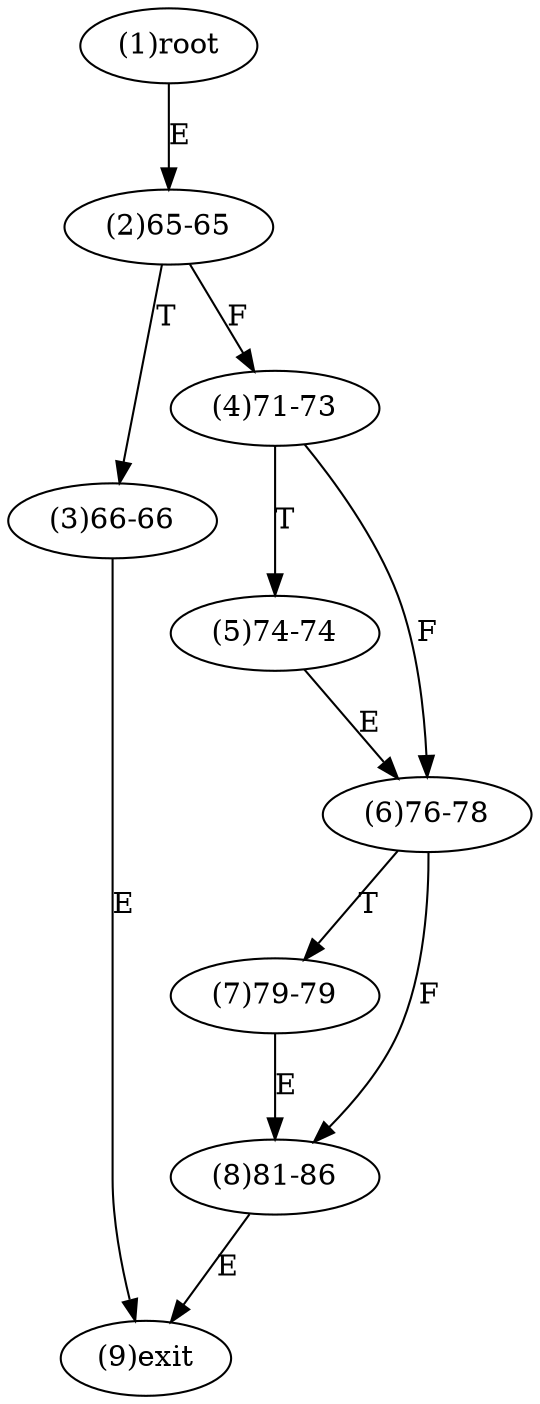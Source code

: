 digraph "" { 
1[ label="(1)root"];
2[ label="(2)65-65"];
3[ label="(3)66-66"];
4[ label="(4)71-73"];
5[ label="(5)74-74"];
6[ label="(6)76-78"];
7[ label="(7)79-79"];
8[ label="(8)81-86"];
9[ label="(9)exit"];
1->2[ label="E"];
2->4[ label="F"];
2->3[ label="T"];
3->9[ label="E"];
4->6[ label="F"];
4->5[ label="T"];
5->6[ label="E"];
6->8[ label="F"];
6->7[ label="T"];
7->8[ label="E"];
8->9[ label="E"];
}